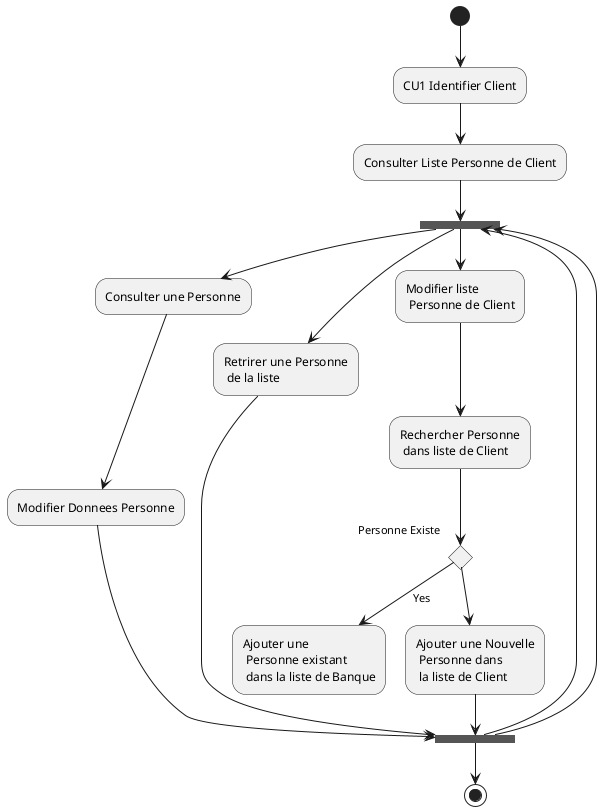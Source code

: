 @startuml
(*) --> "CU1 Identifier Client"
--> "Consulter Liste Personne de Client"

--> ===B1===
--> "Consulter une Personne"
--> "Modifier Donnees Personne"
--> ===B2===

--> ===B1===
--> "Retrirer une Personne\n de la liste"
--> ===B2===

--> ===B1===
--> "Modifier liste\n Personne de Client"
--> "Rechercher Personne\n dans liste de Client"
If "Personne Existe"
-->[Yes] "Ajouter une\n Personne existant\n dans la liste de Banque"
else
-->"Ajouter une Nouvelle\n Personne dans\n la liste de Client"
--> ===B2===

--> (*)
@enduml
